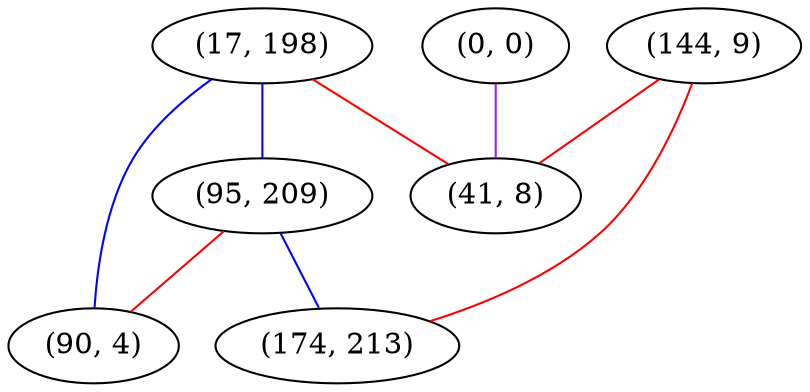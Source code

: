 graph "" {
"(0, 0)";
"(17, 198)";
"(144, 9)";
"(41, 8)";
"(95, 209)";
"(90, 4)";
"(174, 213)";
"(0, 0)" -- "(41, 8)"  [color=purple, key=0, weight=4];
"(17, 198)" -- "(41, 8)"  [color=red, key=0, weight=1];
"(17, 198)" -- "(90, 4)"  [color=blue, key=0, weight=3];
"(17, 198)" -- "(95, 209)"  [color=blue, key=0, weight=3];
"(144, 9)" -- "(41, 8)"  [color=red, key=0, weight=1];
"(144, 9)" -- "(174, 213)"  [color=red, key=0, weight=1];
"(95, 209)" -- "(90, 4)"  [color=red, key=0, weight=1];
"(95, 209)" -- "(174, 213)"  [color=blue, key=0, weight=3];
}
